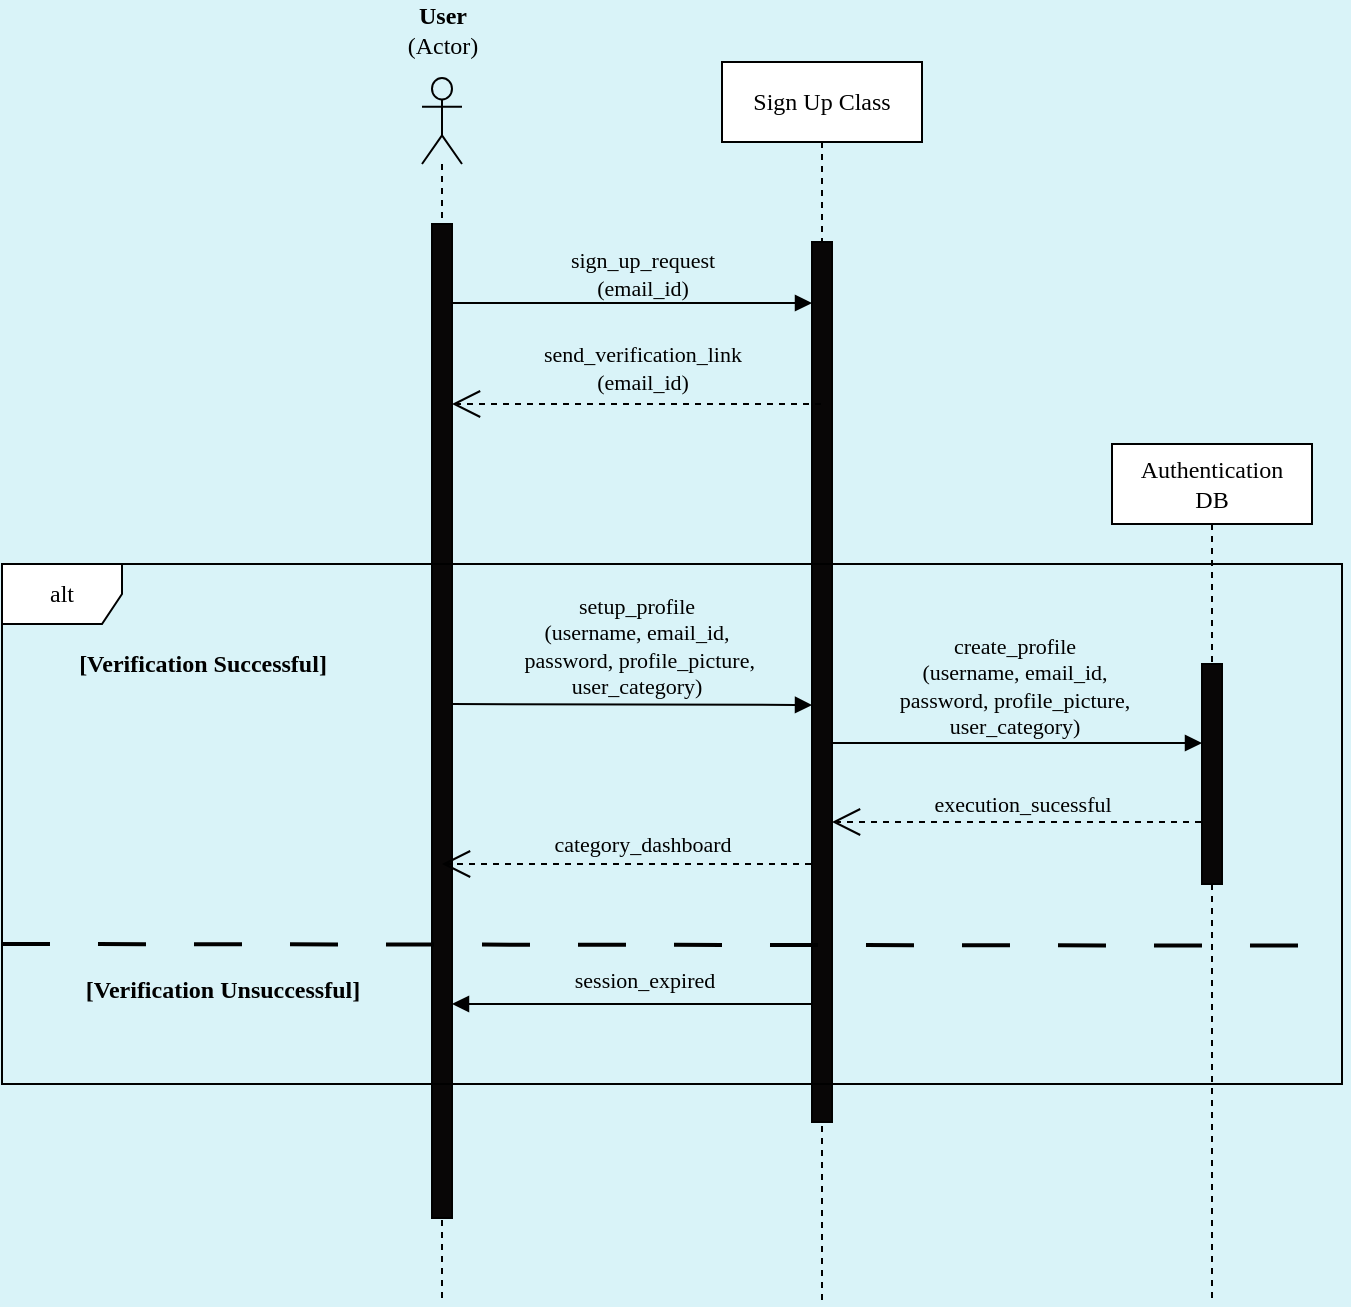 <mxfile version="23.1.1" type="device">
  <diagram name="Page-1" id="tRS-q-lENAuMvyxQ4yos">
    <mxGraphModel dx="1207" dy="814" grid="1" gridSize="10" guides="1" tooltips="1" connect="1" arrows="1" fold="1" page="1" pageScale="1" pageWidth="827" pageHeight="1169" background="#D9F3F8" math="0" shadow="0">
      <root>
        <mxCell id="0" />
        <mxCell id="1" parent="0" />
        <mxCell id="rBZXk3uPp6g6ZCzrYI26-1" value="" style="shape=umlLifeline;perimeter=lifelinePerimeter;whiteSpace=wrap;html=1;container=1;dropTarget=0;collapsible=0;recursiveResize=0;outlineConnect=0;portConstraint=eastwest;newEdgeStyle={&quot;curved&quot;:0,&quot;rounded&quot;:0};participant=umlActor;fillColor=none;size=43;" vertex="1" parent="1">
          <mxGeometry x="250" y="107" width="20" height="613" as="geometry" />
        </mxCell>
        <mxCell id="rBZXk3uPp6g6ZCzrYI26-2" value="" style="html=1;points=[[0,0,0,0,5],[0,1,0,0,-5],[1,0,0,0,5],[1,1,0,0,-5]];perimeter=orthogonalPerimeter;outlineConnect=0;targetShapes=umlLifeline;portConstraint=eastwest;newEdgeStyle={&quot;curved&quot;:0,&quot;rounded&quot;:0};fillColor=#080606;strokeColor=#000000;" vertex="1" parent="rBZXk3uPp6g6ZCzrYI26-1">
          <mxGeometry x="5" y="73" width="10" height="497" as="geometry" />
        </mxCell>
        <mxCell id="rBZXk3uPp6g6ZCzrYI26-3" value="User&lt;br&gt;&lt;span style=&quot;font-weight: normal;&quot;&gt;(Actor)&lt;/span&gt;" style="text;align=center;fontStyle=1;verticalAlign=middle;spacingLeft=3;spacingRight=3;strokeColor=none;rotatable=0;points=[[0,0.5],[1,0.5]];portConstraint=eastwest;html=1;fontFamily=Poppins;fontSource=https%3A%2F%2Ffonts.googleapis.com%2Fcss%3Ffamily%3DPoppins;" vertex="1" parent="1">
          <mxGeometry x="220" y="70" width="80" height="26" as="geometry" />
        </mxCell>
        <mxCell id="rBZXk3uPp6g6ZCzrYI26-4" value="" style="html=1;verticalAlign=bottom;endArrow=block;curved=0;rounded=0;" edge="1" parent="1" target="rBZXk3uPp6g6ZCzrYI26-7">
          <mxGeometry x="-0.001" relative="1" as="geometry">
            <mxPoint x="265" y="219.5" as="sourcePoint" />
            <mxPoint x="505" y="219.5" as="targetPoint" />
            <mxPoint as="offset" />
          </mxGeometry>
        </mxCell>
        <mxCell id="rBZXk3uPp6g6ZCzrYI26-5" value="sign_up_request&lt;br&gt;(email_id)" style="edgeLabel;html=1;align=center;verticalAlign=middle;resizable=0;points=[];fontFamily=Poppins;fontSource=https%3A%2F%2Ffonts.googleapis.com%2Fcss%3Ffamily%3DPoppins;labelBackgroundColor=#D9F3F8;" vertex="1" connectable="0" parent="rBZXk3uPp6g6ZCzrYI26-4">
          <mxGeometry x="-0.037" y="-2" relative="1" as="geometry">
            <mxPoint x="8" y="-17" as="offset" />
          </mxGeometry>
        </mxCell>
        <mxCell id="rBZXk3uPp6g6ZCzrYI26-6" value="&lt;font data-font-src=&quot;https://fonts.googleapis.com/css?family=Poppins&quot; face=&quot;Poppins&quot;&gt;Sign Up Class&lt;/font&gt;" style="shape=umlLifeline;perimeter=lifelinePerimeter;whiteSpace=wrap;html=1;container=1;dropTarget=0;collapsible=0;recursiveResize=0;outlineConnect=0;portConstraint=eastwest;newEdgeStyle={&quot;curved&quot;:0,&quot;rounded&quot;:0};" vertex="1" parent="1">
          <mxGeometry x="400" y="99" width="100" height="621" as="geometry" />
        </mxCell>
        <mxCell id="rBZXk3uPp6g6ZCzrYI26-7" value="" style="html=1;points=[[0,0,0,0,5],[0,1,0,0,-5],[1,0,0,0,5],[1,1,0,0,-5]];perimeter=orthogonalPerimeter;outlineConnect=0;targetShapes=umlLifeline;portConstraint=eastwest;newEdgeStyle={&quot;curved&quot;:0,&quot;rounded&quot;:0};fillColor=#080606;strokeColor=#000000;" vertex="1" parent="rBZXk3uPp6g6ZCzrYI26-6">
          <mxGeometry x="45" y="90" width="10" height="440" as="geometry" />
        </mxCell>
        <mxCell id="rBZXk3uPp6g6ZCzrYI26-8" value="" style="endArrow=open;endSize=12;dashed=1;html=1;rounded=0;" edge="1" parent="1">
          <mxGeometry x="0.002" width="160" relative="1" as="geometry">
            <mxPoint x="449.5" y="270" as="sourcePoint" />
            <mxPoint x="265" y="270" as="targetPoint" />
            <mxPoint as="offset" />
          </mxGeometry>
        </mxCell>
        <mxCell id="rBZXk3uPp6g6ZCzrYI26-9" value="send_verification_link&lt;br&gt;(email_id)" style="edgeLabel;html=1;align=center;verticalAlign=middle;resizable=0;points=[];fontFamily=Poppins;fontSource=https%3A%2F%2Ffonts.googleapis.com%2Fcss%3Ffamily%3DPoppins;labelBackgroundColor=#D9F3F8;" vertex="1" connectable="0" parent="1">
          <mxGeometry x="359.997" y="252" as="geometry" />
        </mxCell>
        <mxCell id="rBZXk3uPp6g6ZCzrYI26-10" value="&lt;font data-font-src=&quot;https://fonts.googleapis.com/css?family=Poppins&quot; face=&quot;Poppins&quot;&gt;Authentication&lt;br&gt;DB&lt;br&gt;&lt;/font&gt;" style="shape=umlLifeline;perimeter=lifelinePerimeter;whiteSpace=wrap;html=1;container=1;dropTarget=0;collapsible=0;recursiveResize=0;outlineConnect=0;portConstraint=eastwest;newEdgeStyle={&quot;curved&quot;:0,&quot;rounded&quot;:0};" vertex="1" parent="1">
          <mxGeometry x="595" y="290" width="100" height="430" as="geometry" />
        </mxCell>
        <mxCell id="rBZXk3uPp6g6ZCzrYI26-11" value="" style="html=1;points=[[0,0,0,0,5],[0,1,0,0,-5],[1,0,0,0,5],[1,1,0,0,-5]];perimeter=orthogonalPerimeter;outlineConnect=0;targetShapes=umlLifeline;portConstraint=eastwest;newEdgeStyle={&quot;curved&quot;:0,&quot;rounded&quot;:0};fillColor=#080606;strokeColor=#000000;" vertex="1" parent="rBZXk3uPp6g6ZCzrYI26-10">
          <mxGeometry x="45" y="110" width="10" height="110" as="geometry" />
        </mxCell>
        <mxCell id="rBZXk3uPp6g6ZCzrYI26-16" value="[Verification Successful]" style="text;align=center;fontStyle=1;verticalAlign=middle;spacingLeft=3;spacingRight=3;strokeColor=none;rotatable=0;points=[[0,0.5],[1,0.5]];portConstraint=eastwest;html=1;fontFamily=Poppins;fontSource=https%3A%2F%2Ffonts.googleapis.com%2Fcss%3Ffamily%3DPoppins;" vertex="1" parent="1">
          <mxGeometry x="110" y="386.5" width="60" height="26" as="geometry" />
        </mxCell>
        <mxCell id="rBZXk3uPp6g6ZCzrYI26-18" value="&lt;font data-font-src=&quot;https://fonts.googleapis.com/css?family=Poppins&quot; face=&quot;Poppins&quot;&gt;alt&lt;/font&gt;" style="shape=umlFrame;whiteSpace=wrap;html=1;pointerEvents=0;" vertex="1" parent="1">
          <mxGeometry x="40" y="350" width="670" height="260" as="geometry" />
        </mxCell>
        <mxCell id="rBZXk3uPp6g6ZCzrYI26-19" value="" style="html=1;verticalAlign=bottom;endArrow=block;curved=0;rounded=0;" edge="1" parent="1">
          <mxGeometry x="-0.001" relative="1" as="geometry">
            <mxPoint x="265" y="420" as="sourcePoint" />
            <mxPoint x="445" y="420.5" as="targetPoint" />
            <mxPoint as="offset" />
          </mxGeometry>
        </mxCell>
        <mxCell id="rBZXk3uPp6g6ZCzrYI26-20" value="setup_profile&lt;br&gt;(username, email_id,&lt;br&gt;&amp;nbsp;password, profile_picture, &lt;br&gt;user_category)" style="edgeLabel;html=1;align=center;verticalAlign=middle;resizable=0;points=[];fontFamily=Poppins;fontSource=https%3A%2F%2Ffonts.googleapis.com%2Fcss%3Ffamily%3DPoppins;labelBackgroundColor=#D9F3F8;" vertex="1" connectable="0" parent="rBZXk3uPp6g6ZCzrYI26-19">
          <mxGeometry x="-0.037" y="-2" relative="1" as="geometry">
            <mxPoint x="5" y="-31" as="offset" />
          </mxGeometry>
        </mxCell>
        <mxCell id="rBZXk3uPp6g6ZCzrYI26-22" value="" style="html=1;verticalAlign=bottom;endArrow=block;curved=0;rounded=0;" edge="1" parent="1">
          <mxGeometry x="-0.001" relative="1" as="geometry">
            <mxPoint x="455" y="439.5" as="sourcePoint" />
            <mxPoint x="640" y="439.5" as="targetPoint" />
            <mxPoint as="offset" />
          </mxGeometry>
        </mxCell>
        <mxCell id="rBZXk3uPp6g6ZCzrYI26-23" value="create_profile&lt;br style=&quot;border-color: var(--border-color);&quot;&gt;(username, email_id,&lt;br style=&quot;border-color: var(--border-color);&quot;&gt;&amp;nbsp;password, profile_picture,&amp;nbsp;&lt;br style=&quot;border-color: var(--border-color);&quot;&gt;user_category)" style="edgeLabel;html=1;align=center;verticalAlign=middle;resizable=0;points=[];fontFamily=Poppins;fontSource=https%3A%2F%2Ffonts.googleapis.com%2Fcss%3Ffamily%3DPoppins;labelBackgroundColor=#D9F3F8;" vertex="1" connectable="0" parent="rBZXk3uPp6g6ZCzrYI26-22">
          <mxGeometry x="-0.037" y="-2" relative="1" as="geometry">
            <mxPoint x="2" y="-31" as="offset" />
          </mxGeometry>
        </mxCell>
        <mxCell id="rBZXk3uPp6g6ZCzrYI26-24" value="" style="endArrow=open;endSize=12;dashed=1;html=1;rounded=0;" edge="1" parent="1">
          <mxGeometry x="0.002" width="160" relative="1" as="geometry">
            <mxPoint x="639.5" y="479" as="sourcePoint" />
            <mxPoint x="455" y="479" as="targetPoint" />
            <mxPoint as="offset" />
          </mxGeometry>
        </mxCell>
        <mxCell id="rBZXk3uPp6g6ZCzrYI26-25" value="execution_sucessful" style="edgeLabel;html=1;align=center;verticalAlign=middle;resizable=0;points=[];fontFamily=Poppins;fontSource=https%3A%2F%2Ffonts.googleapis.com%2Fcss%3Ffamily%3DPoppins;labelBackgroundColor=#D9F3F8;" vertex="1" connectable="0" parent="1">
          <mxGeometry x="549.997" y="470" as="geometry" />
        </mxCell>
        <mxCell id="rBZXk3uPp6g6ZCzrYI26-27" value="" style="endArrow=open;endSize=12;dashed=1;html=1;rounded=0;" edge="1" parent="1">
          <mxGeometry x="0.002" width="160" relative="1" as="geometry">
            <mxPoint x="444.5" y="500" as="sourcePoint" />
            <mxPoint x="260" y="500" as="targetPoint" />
            <mxPoint as="offset" />
          </mxGeometry>
        </mxCell>
        <mxCell id="rBZXk3uPp6g6ZCzrYI26-28" value="category_dashboard" style="edgeLabel;html=1;align=center;verticalAlign=middle;resizable=0;points=[];fontFamily=Poppins;fontSource=https%3A%2F%2Ffonts.googleapis.com%2Fcss%3Ffamily%3DPoppins;labelBackgroundColor=#D9F3F8;" vertex="1" connectable="0" parent="1">
          <mxGeometry x="359.993" y="490.0" as="geometry" />
        </mxCell>
        <mxCell id="rBZXk3uPp6g6ZCzrYI26-29" value="[Verification Unsuccessful]" style="text;align=center;fontStyle=1;verticalAlign=middle;spacingLeft=3;spacingRight=3;strokeColor=none;rotatable=0;points=[[0,0.5],[1,0.5]];portConstraint=eastwest;html=1;fontFamily=Poppins;fontSource=https%3A%2F%2Ffonts.googleapis.com%2Fcss%3Ffamily%3DPoppins;" vertex="1" parent="1">
          <mxGeometry x="110" y="550" width="80" height="26" as="geometry" />
        </mxCell>
        <mxCell id="rBZXk3uPp6g6ZCzrYI26-31" value="" style="html=1;verticalAlign=bottom;endArrow=block;curved=0;rounded=0;" edge="1" parent="1">
          <mxGeometry x="-0.001" relative="1" as="geometry">
            <mxPoint x="445" y="570" as="sourcePoint" />
            <mxPoint x="265" y="570" as="targetPoint" />
            <mxPoint as="offset" />
          </mxGeometry>
        </mxCell>
        <mxCell id="rBZXk3uPp6g6ZCzrYI26-32" value="session_expired" style="edgeLabel;html=1;align=center;verticalAlign=middle;resizable=0;points=[];fontFamily=Poppins;fontSource=https%3A%2F%2Ffonts.googleapis.com%2Fcss%3Ffamily%3DPoppins;labelBackgroundColor=#D9F3F8;" vertex="1" connectable="0" parent="rBZXk3uPp6g6ZCzrYI26-31">
          <mxGeometry x="-0.037" y="-2" relative="1" as="geometry">
            <mxPoint x="2" y="-10" as="offset" />
          </mxGeometry>
        </mxCell>
        <mxCell id="rBZXk3uPp6g6ZCzrYI26-34" value="" style="endArrow=none;dashed=1;html=1;dashPattern=12 12;strokeWidth=2;rounded=0;entryX=1.002;entryY=0.734;entryDx=0;entryDy=0;entryPerimeter=0;" edge="1" parent="1" target="rBZXk3uPp6g6ZCzrYI26-18">
          <mxGeometry width="50" height="50" relative="1" as="geometry">
            <mxPoint x="40" y="540" as="sourcePoint" />
            <mxPoint x="780" y="540" as="targetPoint" />
          </mxGeometry>
        </mxCell>
      </root>
    </mxGraphModel>
  </diagram>
</mxfile>
